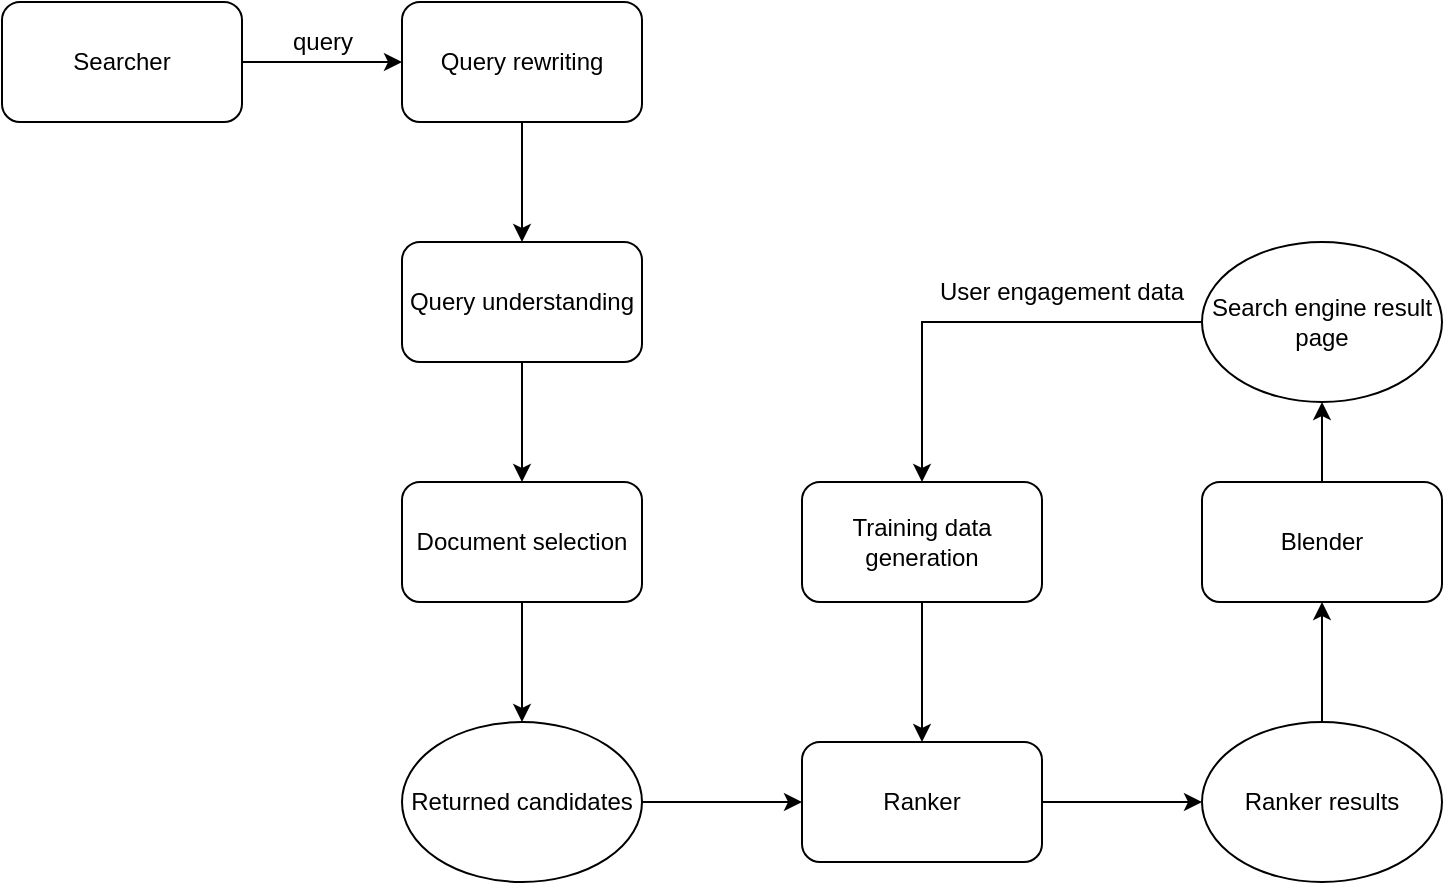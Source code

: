 <mxfile version="20.8.17" type="device"><diagram id="wkcYH6kmhPDFkG4A7oAj" name="Page-1"><mxGraphModel dx="882" dy="596" grid="1" gridSize="10" guides="1" tooltips="1" connect="1" arrows="1" fold="1" page="1" pageScale="1" pageWidth="850" pageHeight="1100" math="0" shadow="0"><root><mxCell id="0"/><mxCell id="1" parent="0"/><mxCell id="Ba-GDA7pnLdtUxyPhKPH-14" style="edgeStyle=orthogonalEdgeStyle;rounded=0;orthogonalLoop=1;jettySize=auto;html=1;exitX=1;exitY=0.5;exitDx=0;exitDy=0;entryX=0;entryY=0.5;entryDx=0;entryDy=0;" edge="1" parent="1" source="Ba-GDA7pnLdtUxyPhKPH-1" target="Ba-GDA7pnLdtUxyPhKPH-2"><mxGeometry relative="1" as="geometry"/></mxCell><mxCell id="Ba-GDA7pnLdtUxyPhKPH-1" value="Searcher" style="rounded=1;whiteSpace=wrap;html=1;" vertex="1" parent="1"><mxGeometry x="40" y="80" width="120" height="60" as="geometry"/></mxCell><mxCell id="Ba-GDA7pnLdtUxyPhKPH-16" style="edgeStyle=orthogonalEdgeStyle;rounded=0;orthogonalLoop=1;jettySize=auto;html=1;exitX=0.5;exitY=1;exitDx=0;exitDy=0;entryX=0.5;entryY=0;entryDx=0;entryDy=0;" edge="1" parent="1" source="Ba-GDA7pnLdtUxyPhKPH-2" target="Ba-GDA7pnLdtUxyPhKPH-3"><mxGeometry relative="1" as="geometry"/></mxCell><mxCell id="Ba-GDA7pnLdtUxyPhKPH-2" value="Query rewriting" style="rounded=1;whiteSpace=wrap;html=1;" vertex="1" parent="1"><mxGeometry x="240" y="80" width="120" height="60" as="geometry"/></mxCell><mxCell id="Ba-GDA7pnLdtUxyPhKPH-17" style="edgeStyle=orthogonalEdgeStyle;rounded=0;orthogonalLoop=1;jettySize=auto;html=1;exitX=0.5;exitY=1;exitDx=0;exitDy=0;entryX=0.5;entryY=0;entryDx=0;entryDy=0;" edge="1" parent="1" source="Ba-GDA7pnLdtUxyPhKPH-3" target="Ba-GDA7pnLdtUxyPhKPH-4"><mxGeometry relative="1" as="geometry"/></mxCell><mxCell id="Ba-GDA7pnLdtUxyPhKPH-3" value="Query understanding" style="rounded=1;whiteSpace=wrap;html=1;" vertex="1" parent="1"><mxGeometry x="240" y="200" width="120" height="60" as="geometry"/></mxCell><mxCell id="Ba-GDA7pnLdtUxyPhKPH-18" style="edgeStyle=orthogonalEdgeStyle;rounded=0;orthogonalLoop=1;jettySize=auto;html=1;exitX=0.5;exitY=1;exitDx=0;exitDy=0;entryX=0.5;entryY=0;entryDx=0;entryDy=0;" edge="1" parent="1" source="Ba-GDA7pnLdtUxyPhKPH-4" target="Ba-GDA7pnLdtUxyPhKPH-10"><mxGeometry relative="1" as="geometry"/></mxCell><mxCell id="Ba-GDA7pnLdtUxyPhKPH-4" value="Document selection" style="rounded=1;whiteSpace=wrap;html=1;" vertex="1" parent="1"><mxGeometry x="240" y="320" width="120" height="60" as="geometry"/></mxCell><mxCell id="Ba-GDA7pnLdtUxyPhKPH-20" style="edgeStyle=orthogonalEdgeStyle;rounded=0;orthogonalLoop=1;jettySize=auto;html=1;exitX=1;exitY=0.5;exitDx=0;exitDy=0;entryX=0;entryY=0.5;entryDx=0;entryDy=0;" edge="1" parent="1" source="Ba-GDA7pnLdtUxyPhKPH-6" target="Ba-GDA7pnLdtUxyPhKPH-11"><mxGeometry relative="1" as="geometry"/></mxCell><mxCell id="Ba-GDA7pnLdtUxyPhKPH-6" value="Ranker" style="rounded=1;whiteSpace=wrap;html=1;" vertex="1" parent="1"><mxGeometry x="440" y="450" width="120" height="60" as="geometry"/></mxCell><mxCell id="Ba-GDA7pnLdtUxyPhKPH-22" style="edgeStyle=orthogonalEdgeStyle;rounded=0;orthogonalLoop=1;jettySize=auto;html=1;exitX=0.5;exitY=0;exitDx=0;exitDy=0;entryX=0.5;entryY=1;entryDx=0;entryDy=0;" edge="1" parent="1" source="Ba-GDA7pnLdtUxyPhKPH-8" target="Ba-GDA7pnLdtUxyPhKPH-13"><mxGeometry relative="1" as="geometry"/></mxCell><mxCell id="Ba-GDA7pnLdtUxyPhKPH-8" value="Blender" style="rounded=1;whiteSpace=wrap;html=1;" vertex="1" parent="1"><mxGeometry x="640" y="320" width="120" height="60" as="geometry"/></mxCell><mxCell id="Ba-GDA7pnLdtUxyPhKPH-19" style="edgeStyle=orthogonalEdgeStyle;rounded=0;orthogonalLoop=1;jettySize=auto;html=1;exitX=1;exitY=0.5;exitDx=0;exitDy=0;entryX=0;entryY=0.5;entryDx=0;entryDy=0;" edge="1" parent="1" source="Ba-GDA7pnLdtUxyPhKPH-10" target="Ba-GDA7pnLdtUxyPhKPH-6"><mxGeometry relative="1" as="geometry"/></mxCell><mxCell id="Ba-GDA7pnLdtUxyPhKPH-10" value="Returned candidates" style="ellipse;whiteSpace=wrap;html=1;" vertex="1" parent="1"><mxGeometry x="240" y="440" width="120" height="80" as="geometry"/></mxCell><mxCell id="Ba-GDA7pnLdtUxyPhKPH-21" style="edgeStyle=orthogonalEdgeStyle;rounded=0;orthogonalLoop=1;jettySize=auto;html=1;exitX=0.5;exitY=0;exitDx=0;exitDy=0;entryX=0.5;entryY=1;entryDx=0;entryDy=0;" edge="1" parent="1" source="Ba-GDA7pnLdtUxyPhKPH-11" target="Ba-GDA7pnLdtUxyPhKPH-8"><mxGeometry relative="1" as="geometry"/></mxCell><mxCell id="Ba-GDA7pnLdtUxyPhKPH-11" value="Ranker results" style="ellipse;whiteSpace=wrap;html=1;" vertex="1" parent="1"><mxGeometry x="640" y="440" width="120" height="80" as="geometry"/></mxCell><mxCell id="Ba-GDA7pnLdtUxyPhKPH-26" style="edgeStyle=orthogonalEdgeStyle;rounded=0;orthogonalLoop=1;jettySize=auto;html=1;exitX=0.5;exitY=1;exitDx=0;exitDy=0;entryX=0.5;entryY=0;entryDx=0;entryDy=0;" edge="1" parent="1" source="Ba-GDA7pnLdtUxyPhKPH-12" target="Ba-GDA7pnLdtUxyPhKPH-6"><mxGeometry relative="1" as="geometry"/></mxCell><mxCell id="Ba-GDA7pnLdtUxyPhKPH-12" value="Training data generation" style="rounded=1;whiteSpace=wrap;html=1;" vertex="1" parent="1"><mxGeometry x="440" y="320" width="120" height="60" as="geometry"/></mxCell><mxCell id="Ba-GDA7pnLdtUxyPhKPH-23" style="edgeStyle=orthogonalEdgeStyle;rounded=0;orthogonalLoop=1;jettySize=auto;html=1;exitX=0;exitY=0.5;exitDx=0;exitDy=0;entryX=0.5;entryY=0;entryDx=0;entryDy=0;" edge="1" parent="1" source="Ba-GDA7pnLdtUxyPhKPH-13" target="Ba-GDA7pnLdtUxyPhKPH-12"><mxGeometry relative="1" as="geometry"/></mxCell><mxCell id="Ba-GDA7pnLdtUxyPhKPH-13" value="Search engine result page" style="ellipse;whiteSpace=wrap;html=1;" vertex="1" parent="1"><mxGeometry x="640" y="200" width="120" height="80" as="geometry"/></mxCell><mxCell id="Ba-GDA7pnLdtUxyPhKPH-15" value="query" style="text;html=1;align=center;verticalAlign=middle;resizable=0;points=[];autosize=1;strokeColor=none;fillColor=none;" vertex="1" parent="1"><mxGeometry x="175" y="85" width="50" height="30" as="geometry"/></mxCell><mxCell id="Ba-GDA7pnLdtUxyPhKPH-24" value="User engagement data" style="text;html=1;strokeColor=none;fillColor=none;align=center;verticalAlign=middle;whiteSpace=wrap;rounded=0;" vertex="1" parent="1"><mxGeometry x="500" y="210" width="140" height="30" as="geometry"/></mxCell></root></mxGraphModel></diagram></mxfile>
